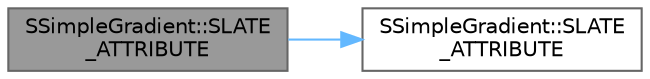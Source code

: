 digraph "SSimpleGradient::SLATE_ATTRIBUTE"
{
 // INTERACTIVE_SVG=YES
 // LATEX_PDF_SIZE
  bgcolor="transparent";
  edge [fontname=Helvetica,fontsize=10,labelfontname=Helvetica,labelfontsize=10];
  node [fontname=Helvetica,fontsize=10,shape=box,height=0.2,width=0.4];
  rankdir="LR";
  Node1 [id="Node000001",label="SSimpleGradient::SLATE\l_ATTRIBUTE",height=0.2,width=0.4,color="gray40", fillcolor="grey60", style="filled", fontcolor="black",tooltip="Whether a checker background is displayed for alpha viewing."];
  Node1 -> Node2 [id="edge1_Node000001_Node000002",color="steelblue1",style="solid",tooltip=" "];
  Node2 [id="Node000002",label="SSimpleGradient::SLATE\l_ATTRIBUTE",height=0.2,width=0.4,color="grey40", fillcolor="white", style="filled",URL="$da/d83/classSSimpleGradient.html#a6067b52da247d14b192a112055005f26",tooltip="The leftmost gradient color."];
}
